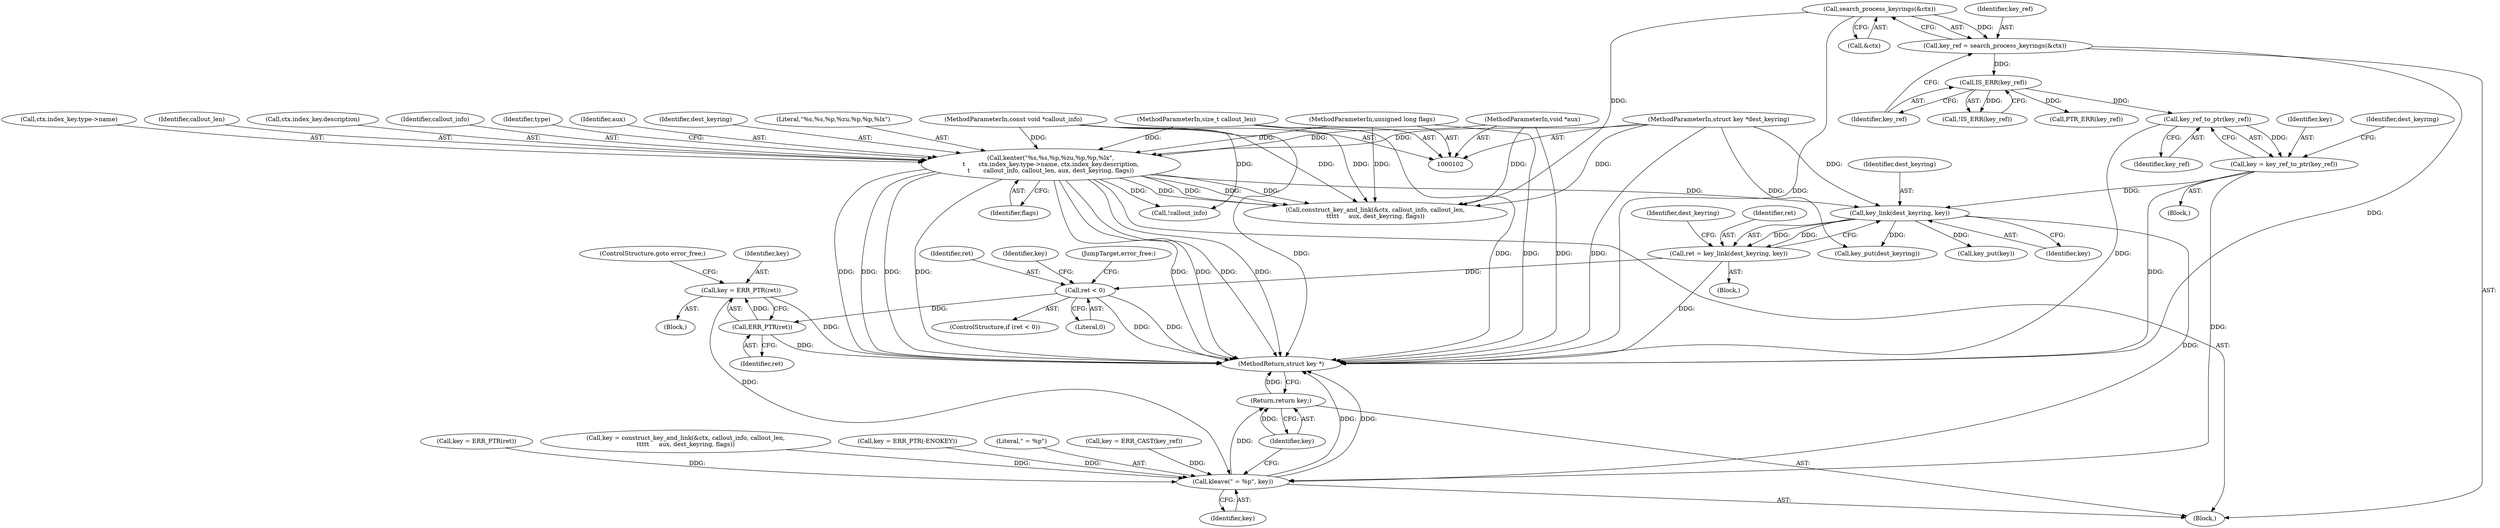digraph "0_linux_c06cfb08b88dfbe13be44a69ae2fdc3a7c902d81_4@pointer" {
"1000190" [label="(Call,key = ERR_PTR(ret))"];
"1000192" [label="(Call,ERR_PTR(ret))"];
"1000184" [label="(Call,ret < 0)"];
"1000176" [label="(Call,ret = key_link(dest_keyring, key))"];
"1000178" [label="(Call,key_link(dest_keyring, key))"];
"1000115" [label="(Call,kenter(\"%s,%s,%p,%zu,%p,%p,%lx\",\n\t       ctx.index_key.type->name, ctx.index_key.description,\n\t       callout_info, callout_len, aux, dest_keyring, flags))"];
"1000105" [label="(MethodParameterIn,const void *callout_info)"];
"1000106" [label="(MethodParameterIn,size_t callout_len)"];
"1000107" [label="(MethodParameterIn,void *aux)"];
"1000108" [label="(MethodParameterIn,struct key *dest_keyring)"];
"1000109" [label="(MethodParameterIn,unsigned long flags)"];
"1000166" [label="(Call,key = key_ref_to_ptr(key_ref))"];
"1000168" [label="(Call,key_ref_to_ptr(key_ref))"];
"1000163" [label="(Call,IS_ERR(key_ref))"];
"1000156" [label="(Call,key_ref = search_process_keyrings(&ctx))"];
"1000158" [label="(Call,search_process_keyrings(&ctx))"];
"1000239" [label="(Call,kleave(\" = %p\", key))"];
"1000242" [label="(Return,return key;)"];
"1000109" [label="(MethodParameterIn,unsigned long flags)"];
"1000124" [label="(Call,ctx.index_key.description)"];
"1000171" [label="(Identifier,dest_keyring)"];
"1000176" [label="(Call,ret = key_link(dest_keyring, key))"];
"1000151" [label="(Call,key = ERR_PTR(ret))"];
"1000162" [label="(Call,!IS_ERR(key_ref))"];
"1000193" [label="(Identifier,ret)"];
"1000167" [label="(Identifier,key)"];
"1000198" [label="(Call,PTR_ERR(key_ref))"];
"1000129" [label="(Identifier,callout_info)"];
"1000156" [label="(Call,key_ref = search_process_keyrings(&ctx))"];
"1000184" [label="(Call,ret < 0)"];
"1000165" [label="(Block,)"];
"1000164" [label="(Identifier,key_ref)"];
"1000180" [label="(Identifier,key)"];
"1000189" [label="(Identifier,key)"];
"1000241" [label="(Identifier,key)"];
"1000192" [label="(Call,ERR_PTR(ret))"];
"1000177" [label="(Identifier,ret)"];
"1000178" [label="(Call,key_link(dest_keyring, key))"];
"1000243" [label="(Identifier,key)"];
"1000194" [label="(ControlStructure,goto error_free;)"];
"1000157" [label="(Identifier,key_ref)"];
"1000218" [label="(Call,key = construct_key_and_link(&ctx, callout_info, callout_len,\n\t\t\t\t\t     aux, dest_keyring, flags))"];
"1000105" [label="(MethodParameterIn,const void *callout_info)"];
"1000182" [label="(Identifier,dest_keyring)"];
"1000228" [label="(JumpTarget,error_free:)"];
"1000159" [label="(Call,&ctx)"];
"1000242" [label="(Return,return key;)"];
"1000107" [label="(MethodParameterIn,void *aux)"];
"1000163" [label="(Call,IS_ERR(key_ref))"];
"1000186" [label="(Literal,0)"];
"1000190" [label="(Call,key = ERR_PTR(ret))"];
"1000115" [label="(Call,kenter(\"%s,%s,%p,%zu,%p,%p,%lx\",\n\t       ctx.index_key.type->name, ctx.index_key.description,\n\t       callout_info, callout_len, aux, dest_keyring, flags))"];
"1000136" [label="(Identifier,type)"];
"1000131" [label="(Identifier,aux)"];
"1000191" [label="(Identifier,key)"];
"1000132" [label="(Identifier,dest_keyring)"];
"1000166" [label="(Call,key = key_ref_to_ptr(key_ref))"];
"1000168" [label="(Call,key_ref_to_ptr(key_ref))"];
"1000188" [label="(Call,key_put(key))"];
"1000187" [label="(Block,)"];
"1000106" [label="(MethodParameterIn,size_t callout_len)"];
"1000116" [label="(Literal,\"%s,%s,%p,%zu,%p,%p,%lx\")"];
"1000183" [label="(ControlStructure,if (ret < 0))"];
"1000133" [label="(Identifier,flags)"];
"1000220" [label="(Call,construct_key_and_link(&ctx, callout_info, callout_len,\n\t\t\t\t\t     aux, dest_keyring, flags))"];
"1000179" [label="(Identifier,dest_keyring)"];
"1000158" [label="(Call,search_process_keyrings(&ctx))"];
"1000209" [label="(Call,key = ERR_PTR(-ENOKEY))"];
"1000169" [label="(Identifier,key_ref)"];
"1000240" [label="(Literal,\" = %p\")"];
"1000172" [label="(Block,)"];
"1000108" [label="(MethodParameterIn,struct key *dest_keyring)"];
"1000215" [label="(Call,!callout_info)"];
"1000244" [label="(MethodReturn,struct key *)"];
"1000239" [label="(Call,kleave(\" = %p\", key))"];
"1000117" [label="(Call,ctx.index_key.type->name)"];
"1000203" [label="(Call,key = ERR_CAST(key_ref))"];
"1000130" [label="(Identifier,callout_len)"];
"1000181" [label="(Call,key_put(dest_keyring))"];
"1000185" [label="(Identifier,ret)"];
"1000110" [label="(Block,)"];
"1000190" -> "1000187"  [label="AST: "];
"1000190" -> "1000192"  [label="CFG: "];
"1000191" -> "1000190"  [label="AST: "];
"1000192" -> "1000190"  [label="AST: "];
"1000194" -> "1000190"  [label="CFG: "];
"1000190" -> "1000244"  [label="DDG: "];
"1000192" -> "1000190"  [label="DDG: "];
"1000190" -> "1000239"  [label="DDG: "];
"1000192" -> "1000193"  [label="CFG: "];
"1000193" -> "1000192"  [label="AST: "];
"1000192" -> "1000244"  [label="DDG: "];
"1000184" -> "1000192"  [label="DDG: "];
"1000184" -> "1000183"  [label="AST: "];
"1000184" -> "1000186"  [label="CFG: "];
"1000185" -> "1000184"  [label="AST: "];
"1000186" -> "1000184"  [label="AST: "];
"1000189" -> "1000184"  [label="CFG: "];
"1000228" -> "1000184"  [label="CFG: "];
"1000184" -> "1000244"  [label="DDG: "];
"1000184" -> "1000244"  [label="DDG: "];
"1000176" -> "1000184"  [label="DDG: "];
"1000176" -> "1000172"  [label="AST: "];
"1000176" -> "1000178"  [label="CFG: "];
"1000177" -> "1000176"  [label="AST: "];
"1000178" -> "1000176"  [label="AST: "];
"1000182" -> "1000176"  [label="CFG: "];
"1000176" -> "1000244"  [label="DDG: "];
"1000178" -> "1000176"  [label="DDG: "];
"1000178" -> "1000176"  [label="DDG: "];
"1000178" -> "1000180"  [label="CFG: "];
"1000179" -> "1000178"  [label="AST: "];
"1000180" -> "1000178"  [label="AST: "];
"1000115" -> "1000178"  [label="DDG: "];
"1000108" -> "1000178"  [label="DDG: "];
"1000166" -> "1000178"  [label="DDG: "];
"1000178" -> "1000181"  [label="DDG: "];
"1000178" -> "1000188"  [label="DDG: "];
"1000178" -> "1000239"  [label="DDG: "];
"1000115" -> "1000110"  [label="AST: "];
"1000115" -> "1000133"  [label="CFG: "];
"1000116" -> "1000115"  [label="AST: "];
"1000117" -> "1000115"  [label="AST: "];
"1000124" -> "1000115"  [label="AST: "];
"1000129" -> "1000115"  [label="AST: "];
"1000130" -> "1000115"  [label="AST: "];
"1000131" -> "1000115"  [label="AST: "];
"1000132" -> "1000115"  [label="AST: "];
"1000133" -> "1000115"  [label="AST: "];
"1000136" -> "1000115"  [label="CFG: "];
"1000115" -> "1000244"  [label="DDG: "];
"1000115" -> "1000244"  [label="DDG: "];
"1000115" -> "1000244"  [label="DDG: "];
"1000115" -> "1000244"  [label="DDG: "];
"1000115" -> "1000244"  [label="DDG: "];
"1000115" -> "1000244"  [label="DDG: "];
"1000115" -> "1000244"  [label="DDG: "];
"1000115" -> "1000244"  [label="DDG: "];
"1000105" -> "1000115"  [label="DDG: "];
"1000106" -> "1000115"  [label="DDG: "];
"1000107" -> "1000115"  [label="DDG: "];
"1000108" -> "1000115"  [label="DDG: "];
"1000109" -> "1000115"  [label="DDG: "];
"1000115" -> "1000215"  [label="DDG: "];
"1000115" -> "1000220"  [label="DDG: "];
"1000115" -> "1000220"  [label="DDG: "];
"1000115" -> "1000220"  [label="DDG: "];
"1000115" -> "1000220"  [label="DDG: "];
"1000105" -> "1000102"  [label="AST: "];
"1000105" -> "1000244"  [label="DDG: "];
"1000105" -> "1000215"  [label="DDG: "];
"1000105" -> "1000220"  [label="DDG: "];
"1000106" -> "1000102"  [label="AST: "];
"1000106" -> "1000244"  [label="DDG: "];
"1000106" -> "1000220"  [label="DDG: "];
"1000107" -> "1000102"  [label="AST: "];
"1000107" -> "1000244"  [label="DDG: "];
"1000107" -> "1000220"  [label="DDG: "];
"1000108" -> "1000102"  [label="AST: "];
"1000108" -> "1000244"  [label="DDG: "];
"1000108" -> "1000181"  [label="DDG: "];
"1000108" -> "1000220"  [label="DDG: "];
"1000109" -> "1000102"  [label="AST: "];
"1000109" -> "1000244"  [label="DDG: "];
"1000109" -> "1000220"  [label="DDG: "];
"1000166" -> "1000165"  [label="AST: "];
"1000166" -> "1000168"  [label="CFG: "];
"1000167" -> "1000166"  [label="AST: "];
"1000168" -> "1000166"  [label="AST: "];
"1000171" -> "1000166"  [label="CFG: "];
"1000166" -> "1000244"  [label="DDG: "];
"1000168" -> "1000166"  [label="DDG: "];
"1000166" -> "1000239"  [label="DDG: "];
"1000168" -> "1000169"  [label="CFG: "];
"1000169" -> "1000168"  [label="AST: "];
"1000168" -> "1000244"  [label="DDG: "];
"1000163" -> "1000168"  [label="DDG: "];
"1000163" -> "1000162"  [label="AST: "];
"1000163" -> "1000164"  [label="CFG: "];
"1000164" -> "1000163"  [label="AST: "];
"1000162" -> "1000163"  [label="CFG: "];
"1000163" -> "1000162"  [label="DDG: "];
"1000156" -> "1000163"  [label="DDG: "];
"1000163" -> "1000198"  [label="DDG: "];
"1000156" -> "1000110"  [label="AST: "];
"1000156" -> "1000158"  [label="CFG: "];
"1000157" -> "1000156"  [label="AST: "];
"1000158" -> "1000156"  [label="AST: "];
"1000164" -> "1000156"  [label="CFG: "];
"1000156" -> "1000244"  [label="DDG: "];
"1000158" -> "1000156"  [label="DDG: "];
"1000158" -> "1000159"  [label="CFG: "];
"1000159" -> "1000158"  [label="AST: "];
"1000158" -> "1000244"  [label="DDG: "];
"1000158" -> "1000220"  [label="DDG: "];
"1000239" -> "1000110"  [label="AST: "];
"1000239" -> "1000241"  [label="CFG: "];
"1000240" -> "1000239"  [label="AST: "];
"1000241" -> "1000239"  [label="AST: "];
"1000243" -> "1000239"  [label="CFG: "];
"1000239" -> "1000244"  [label="DDG: "];
"1000239" -> "1000244"  [label="DDG: "];
"1000209" -> "1000239"  [label="DDG: "];
"1000218" -> "1000239"  [label="DDG: "];
"1000151" -> "1000239"  [label="DDG: "];
"1000203" -> "1000239"  [label="DDG: "];
"1000239" -> "1000242"  [label="DDG: "];
"1000242" -> "1000110"  [label="AST: "];
"1000242" -> "1000243"  [label="CFG: "];
"1000243" -> "1000242"  [label="AST: "];
"1000244" -> "1000242"  [label="CFG: "];
"1000242" -> "1000244"  [label="DDG: "];
"1000243" -> "1000242"  [label="DDG: "];
}
